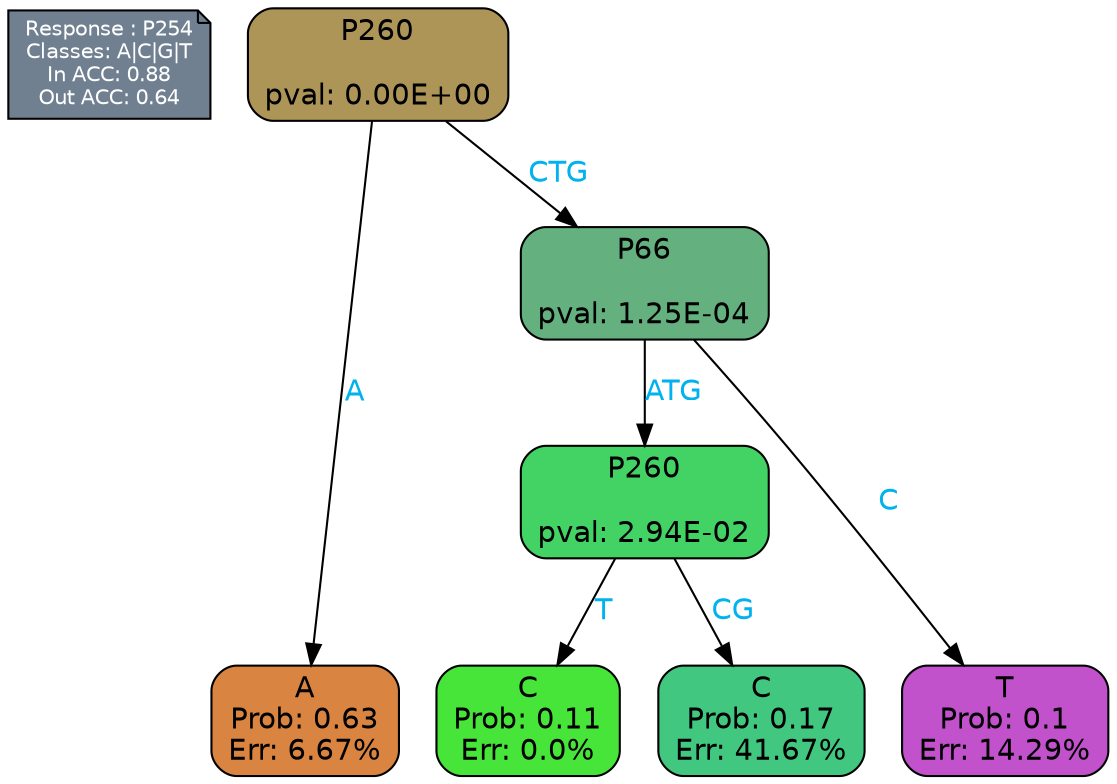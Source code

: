 digraph Tree {
node [shape=box, style="filled, rounded", color="black", fontname=helvetica] ;
graph [ranksep=equally, splines=polylines, bgcolor=transparent, dpi=600] ;
edge [fontname=helvetica] ;
LEGEND [label="Response : P254
Classes: A|C|G|T
In ACC: 0.88
Out ACC: 0.64
",shape=note,align=left,style=filled,fillcolor="slategray",fontcolor="white",fontsize=10];1 [label="P260

pval: 0.00E+00", fillcolor="#ad9558"] ;
2 [label="A
Prob: 0.63
Err: 6.67%", fillcolor="#d98440"] ;
3 [label="P66

pval: 1.25E-04", fillcolor="#64b17f"] ;
4 [label="P260

pval: 2.94E-02", fillcolor="#43d364"] ;
5 [label="C
Prob: 0.11
Err: 0.0%", fillcolor="#47e539"] ;
6 [label="C
Prob: 0.17
Err: 41.67%", fillcolor="#41c780"] ;
7 [label="T
Prob: 0.1
Err: 14.29%", fillcolor="#c251cc"] ;
1 -> 2 [label="A",fontcolor=deepskyblue2] ;
1 -> 3 [label="CTG",fontcolor=deepskyblue2] ;
3 -> 4 [label="ATG",fontcolor=deepskyblue2] ;
3 -> 7 [label="C",fontcolor=deepskyblue2] ;
4 -> 5 [label="T",fontcolor=deepskyblue2] ;
4 -> 6 [label="CG",fontcolor=deepskyblue2] ;
{rank = same; 2;5;6;7;}{rank = same; LEGEND;1;}}